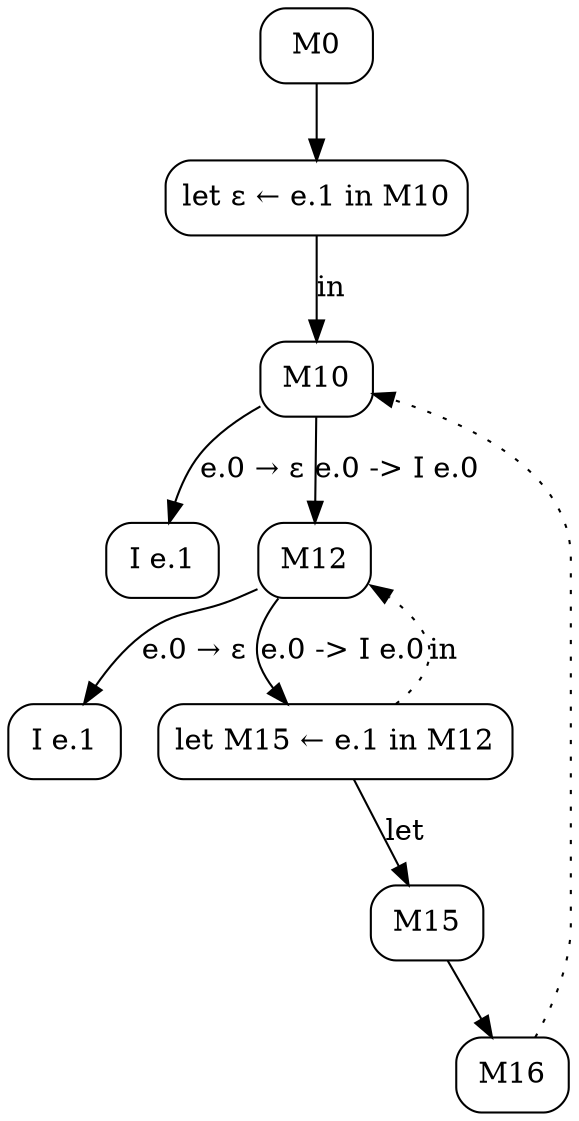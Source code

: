 digraph {
  node [shape=box, style=rounded];

  M0;
  M1 [label="let ε ← e.1 in M10"];
  M0 -> M1;
  M10;
  M1 -> M10 [label="in"];
  M11 [label="I e.1"];
  M10 -> M11 [label="e.0 → ε"];
  M12;
  M10 -> M12 [label="e.0 -> I e.0"];
  M13 [label="I e.1"];
  M12 -> M13 [label="e.0 → ε"];
  M14 [label="let M15 ← e.1 in M12"];
  M12 -> M14 [label="e.0 -> I e.0"];
  M15;
  M14 -> M15 [label="let"];
  M14 -> M12 [label="in", style=dotted];
  M16;
  M15 -> M16;
  M16 -> M10 [style=dotted]
}
